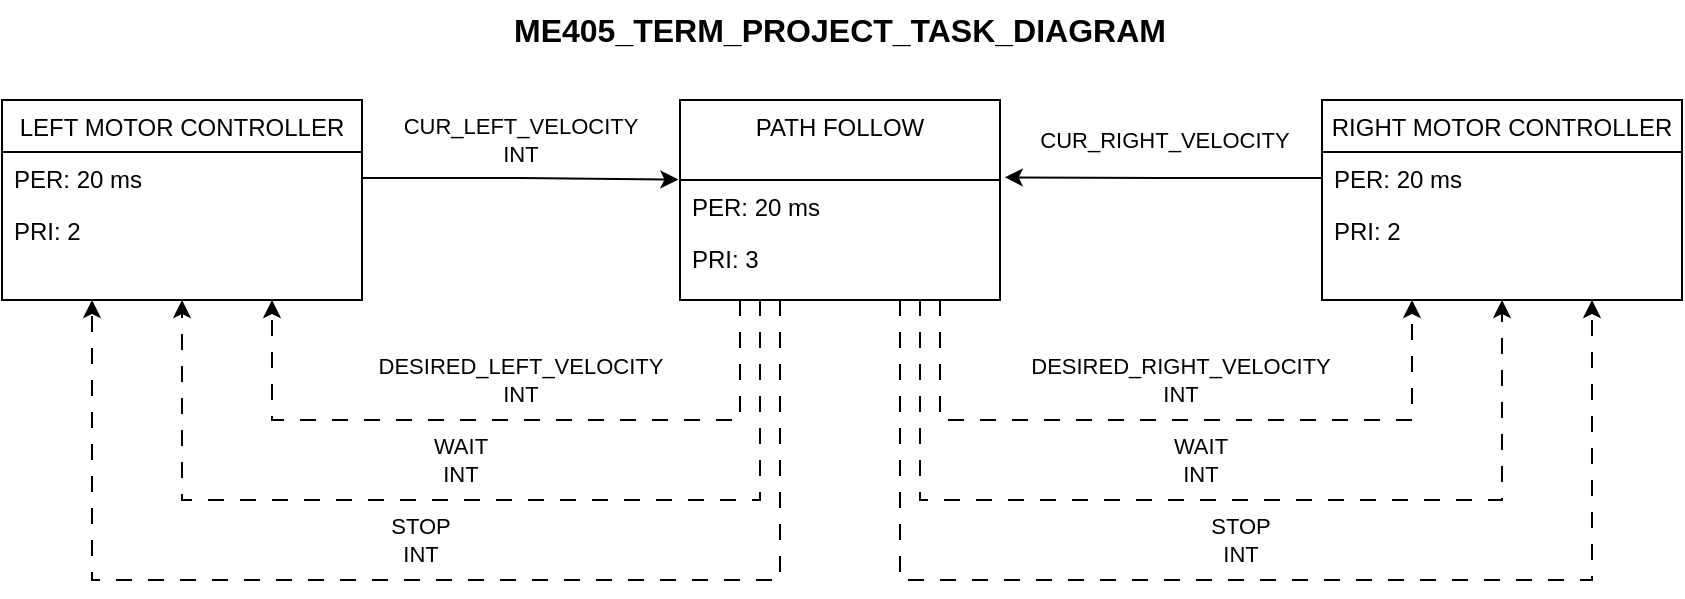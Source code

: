 <mxfile version="26.1.1">
  <diagram id="C5RBs43oDa-KdzZeNtuy" name="Page-1">
    <mxGraphModel dx="1471" dy="1133" grid="1" gridSize="10" guides="1" tooltips="1" connect="1" arrows="1" fold="1" page="1" pageScale="1" pageWidth="1169" pageHeight="827" math="0" shadow="0">
      <root>
        <mxCell id="WIyWlLk6GJQsqaUBKTNV-0" />
        <mxCell id="WIyWlLk6GJQsqaUBKTNV-1" parent="WIyWlLk6GJQsqaUBKTNV-0" />
        <mxCell id="OLBQN6s_IdL9KVqFqB7C-19" style="edgeStyle=orthogonalEdgeStyle;rounded=0;orthogonalLoop=1;jettySize=auto;html=1;entryX=0.25;entryY=1;entryDx=0;entryDy=0;dashed=1;dashPattern=8 8;" parent="WIyWlLk6GJQsqaUBKTNV-1" target="OLBQN6s_IdL9KVqFqB7C-2" edge="1">
          <mxGeometry relative="1" as="geometry">
            <Array as="points">
              <mxPoint x="490" y="320" />
              <mxPoint x="726" y="320" />
            </Array>
            <mxPoint x="490" y="260" as="sourcePoint" />
          </mxGeometry>
        </mxCell>
        <mxCell id="OLBQN6s_IdL9KVqFqB7C-22" value="DESIRED_RIGHT_VELOCITY&lt;div&gt;INT&lt;br&gt;&lt;/div&gt;" style="edgeLabel;html=1;align=center;verticalAlign=middle;resizable=0;points=[];" parent="OLBQN6s_IdL9KVqFqB7C-19" connectable="0" vertex="1">
          <mxGeometry x="0.539" y="-2" relative="1" as="geometry">
            <mxPoint x="-94" y="-22" as="offset" />
          </mxGeometry>
        </mxCell>
        <mxCell id="zkfFHV4jXpPFQw0GAbJ--0" value="PATH FOLLOW" style="swimlane;fontStyle=0;align=center;verticalAlign=top;childLayout=stackLayout;horizontal=1;startSize=40;horizontalStack=0;resizeParent=1;resizeLast=0;collapsible=1;marginBottom=0;rounded=0;shadow=0;strokeWidth=1;" parent="WIyWlLk6GJQsqaUBKTNV-1" vertex="1">
          <mxGeometry x="360" y="160" width="160" height="100" as="geometry">
            <mxRectangle x="230" y="140" width="160" height="26" as="alternateBounds" />
          </mxGeometry>
        </mxCell>
        <mxCell id="zkfFHV4jXpPFQw0GAbJ--1" value="PER: 20 ms" style="text;align=left;verticalAlign=top;spacingLeft=4;spacingRight=4;overflow=hidden;rotatable=0;points=[[0,0.5],[1,0.5]];portConstraint=eastwest;" parent="zkfFHV4jXpPFQw0GAbJ--0" vertex="1">
          <mxGeometry y="40" width="160" height="26" as="geometry" />
        </mxCell>
        <mxCell id="zkfFHV4jXpPFQw0GAbJ--2" value="PRI: 3" style="text;align=left;verticalAlign=top;spacingLeft=4;spacingRight=4;overflow=hidden;rotatable=0;points=[[0,0.5],[1,0.5]];portConstraint=eastwest;rounded=0;shadow=0;html=0;" parent="zkfFHV4jXpPFQw0GAbJ--0" vertex="1">
          <mxGeometry y="66" width="160" height="26" as="geometry" />
        </mxCell>
        <mxCell id="OLBQN6s_IdL9KVqFqB7C-26" style="edgeStyle=orthogonalEdgeStyle;rounded=0;orthogonalLoop=1;jettySize=auto;html=1;exitX=1;exitY=0.5;exitDx=0;exitDy=0;entryX=-0.005;entryY=-0.008;entryDx=0;entryDy=0;entryPerimeter=0;" parent="WIyWlLk6GJQsqaUBKTNV-1" source="zkfFHV4jXpPFQw0GAbJ--18" target="zkfFHV4jXpPFQw0GAbJ--1" edge="1">
          <mxGeometry relative="1" as="geometry">
            <Array as="points">
              <mxPoint x="280" y="199" />
              <mxPoint x="280" y="200" />
            </Array>
          </mxGeometry>
        </mxCell>
        <mxCell id="OLBQN6s_IdL9KVqFqB7C-30" value="CUR_LEFT_VELOCITY&lt;div&gt;INT&lt;br&gt;&lt;/div&gt;" style="edgeLabel;html=1;align=center;verticalAlign=middle;resizable=0;points=[];" parent="OLBQN6s_IdL9KVqFqB7C-26" connectable="0" vertex="1">
          <mxGeometry x="-0.049" y="1" relative="1" as="geometry">
            <mxPoint x="4" y="-18" as="offset" />
          </mxGeometry>
        </mxCell>
        <mxCell id="zkfFHV4jXpPFQw0GAbJ--17" value="LEFT MOTOR CONTROLLER" style="swimlane;fontStyle=0;align=center;verticalAlign=top;childLayout=stackLayout;horizontal=1;startSize=26;horizontalStack=0;resizeParent=1;resizeLast=0;collapsible=1;marginBottom=0;rounded=0;shadow=0;strokeWidth=1;" parent="WIyWlLk6GJQsqaUBKTNV-1" vertex="1">
          <mxGeometry x="21" y="160" width="180" height="100" as="geometry">
            <mxRectangle x="550" y="140" width="160" height="26" as="alternateBounds" />
          </mxGeometry>
        </mxCell>
        <mxCell id="zkfFHV4jXpPFQw0GAbJ--18" value="PER: 20 ms" style="text;align=left;verticalAlign=top;spacingLeft=4;spacingRight=4;overflow=hidden;rotatable=0;points=[[0,0.5],[1,0.5]];portConstraint=eastwest;" parent="zkfFHV4jXpPFQw0GAbJ--17" vertex="1">
          <mxGeometry y="26" width="180" height="26" as="geometry" />
        </mxCell>
        <mxCell id="zkfFHV4jXpPFQw0GAbJ--19" value="PRI: 2" style="text;align=left;verticalAlign=top;spacingLeft=4;spacingRight=4;overflow=hidden;rotatable=0;points=[[0,0.5],[1,0.5]];portConstraint=eastwest;rounded=0;shadow=0;html=0;" parent="zkfFHV4jXpPFQw0GAbJ--17" vertex="1">
          <mxGeometry y="52" width="180" height="26" as="geometry" />
        </mxCell>
        <mxCell id="OLBQN6s_IdL9KVqFqB7C-28" style="edgeStyle=orthogonalEdgeStyle;rounded=0;orthogonalLoop=1;jettySize=auto;html=1;exitX=0;exitY=0.5;exitDx=0;exitDy=0;entryX=1.015;entryY=-0.051;entryDx=0;entryDy=0;entryPerimeter=0;" parent="WIyWlLk6GJQsqaUBKTNV-1" source="OLBQN6s_IdL9KVqFqB7C-3" target="zkfFHV4jXpPFQw0GAbJ--1" edge="1">
          <mxGeometry relative="1" as="geometry" />
        </mxCell>
        <mxCell id="OLBQN6s_IdL9KVqFqB7C-32" value="CUR_RIGHT_VELOCITY" style="edgeLabel;html=1;align=center;verticalAlign=middle;resizable=0;points=[];" parent="OLBQN6s_IdL9KVqFqB7C-28" connectable="0" vertex="1">
          <mxGeometry x="-0.034" y="2" relative="1" as="geometry">
            <mxPoint x="-3" y="-21" as="offset" />
          </mxGeometry>
        </mxCell>
        <mxCell id="OLBQN6s_IdL9KVqFqB7C-2" value="RIGHT MOTOR CONTROLLER" style="swimlane;fontStyle=0;align=center;verticalAlign=top;childLayout=stackLayout;horizontal=1;startSize=26;horizontalStack=0;resizeParent=1;resizeLast=0;collapsible=1;marginBottom=0;rounded=0;shadow=0;strokeWidth=1;" parent="WIyWlLk6GJQsqaUBKTNV-1" vertex="1">
          <mxGeometry x="681" y="160" width="180" height="100" as="geometry">
            <mxRectangle x="550" y="140" width="160" height="26" as="alternateBounds" />
          </mxGeometry>
        </mxCell>
        <mxCell id="OLBQN6s_IdL9KVqFqB7C-3" value="PER: 20 ms" style="text;align=left;verticalAlign=top;spacingLeft=4;spacingRight=4;overflow=hidden;rotatable=0;points=[[0,0.5],[1,0.5]];portConstraint=eastwest;" parent="OLBQN6s_IdL9KVqFqB7C-2" vertex="1">
          <mxGeometry y="26" width="180" height="26" as="geometry" />
        </mxCell>
        <mxCell id="OLBQN6s_IdL9KVqFqB7C-4" value="PRI: 2" style="text;align=left;verticalAlign=top;spacingLeft=4;spacingRight=4;overflow=hidden;rotatable=0;points=[[0,0.5],[1,0.5]];portConstraint=eastwest;rounded=0;shadow=0;html=0;" parent="OLBQN6s_IdL9KVqFqB7C-2" vertex="1">
          <mxGeometry y="52" width="180" height="26" as="geometry" />
        </mxCell>
        <mxCell id="vtS-NNDpnHK3G81qCPts-14" value="" style="endArrow=classic;html=1;rounded=0;entryX=0.75;entryY=1;entryDx=0;entryDy=0;dashed=1;dashPattern=8 8;" parent="WIyWlLk6GJQsqaUBKTNV-1" target="zkfFHV4jXpPFQw0GAbJ--17" edge="1">
          <mxGeometry width="50" height="50" relative="1" as="geometry">
            <mxPoint x="390" y="260" as="sourcePoint" />
            <mxPoint x="440" y="310" as="targetPoint" />
            <Array as="points">
              <mxPoint x="390" y="320" />
              <mxPoint x="156" y="320" />
            </Array>
          </mxGeometry>
        </mxCell>
        <mxCell id="vtS-NNDpnHK3G81qCPts-15" value="DESIRED_LEFT_VELOCITY&lt;div&gt;INT&lt;br&gt;&lt;/div&gt;" style="edgeLabel;html=1;align=center;verticalAlign=middle;resizable=0;points=[];" parent="WIyWlLk6GJQsqaUBKTNV-1" connectable="0" vertex="1">
          <mxGeometry x="279.997" y="300.0" as="geometry" />
        </mxCell>
        <mxCell id="jYvZLxh6S1slwgtpNbhA-0" value="" style="endArrow=classic;html=1;rounded=0;dashed=1;dashPattern=8 8;entryX=0.5;entryY=1;entryDx=0;entryDy=0;exitX=0.25;exitY=1;exitDx=0;exitDy=0;" parent="WIyWlLk6GJQsqaUBKTNV-1" source="zkfFHV4jXpPFQw0GAbJ--0" target="zkfFHV4jXpPFQw0GAbJ--17" edge="1">
          <mxGeometry width="50" height="50" relative="1" as="geometry">
            <mxPoint x="410" y="260" as="sourcePoint" />
            <mxPoint x="140" y="260" as="targetPoint" />
            <Array as="points">
              <mxPoint x="400" y="360" />
              <mxPoint x="270" y="360" />
              <mxPoint x="111" y="360" />
            </Array>
          </mxGeometry>
        </mxCell>
        <mxCell id="jYvZLxh6S1slwgtpNbhA-1" value="WAIT&lt;div&gt;INT&lt;br&gt;&lt;/div&gt;" style="edgeLabel;html=1;align=center;verticalAlign=middle;resizable=0;points=[];" parent="WIyWlLk6GJQsqaUBKTNV-1" connectable="0" vertex="1">
          <mxGeometry x="249.997" y="340.0" as="geometry" />
        </mxCell>
        <mxCell id="jYvZLxh6S1slwgtpNbhA-2" value="" style="endArrow=classic;html=1;rounded=0;dashed=1;dashPattern=8 8;entryX=0.25;entryY=1;entryDx=0;entryDy=0;" parent="WIyWlLk6GJQsqaUBKTNV-1" target="zkfFHV4jXpPFQw0GAbJ--17" edge="1">
          <mxGeometry width="50" height="50" relative="1" as="geometry">
            <mxPoint x="410" y="260" as="sourcePoint" />
            <mxPoint x="130" y="260" as="targetPoint" />
            <Array as="points">
              <mxPoint x="410" y="400" />
              <mxPoint x="270" y="400" />
              <mxPoint x="66" y="400" />
            </Array>
          </mxGeometry>
        </mxCell>
        <mxCell id="jYvZLxh6S1slwgtpNbhA-3" value="STOP&lt;div&gt;INT&lt;br&gt;&lt;/div&gt;" style="edgeLabel;html=1;align=center;verticalAlign=middle;resizable=0;points=[];" parent="WIyWlLk6GJQsqaUBKTNV-1" connectable="0" vertex="1">
          <mxGeometry x="229.997" y="380.0" as="geometry" />
        </mxCell>
        <mxCell id="jYvZLxh6S1slwgtpNbhA-4" value="WAIT&lt;div&gt;INT&lt;br&gt;&lt;/div&gt;" style="edgeLabel;html=1;align=center;verticalAlign=middle;resizable=0;points=[];" parent="WIyWlLk6GJQsqaUBKTNV-1" connectable="0" vertex="1">
          <mxGeometry x="619.997" y="340.0" as="geometry" />
        </mxCell>
        <mxCell id="jYvZLxh6S1slwgtpNbhA-5" value="STOP&lt;div&gt;INT&lt;br&gt;&lt;/div&gt;" style="edgeLabel;html=1;align=center;verticalAlign=middle;resizable=0;points=[];" parent="WIyWlLk6GJQsqaUBKTNV-1" connectable="0" vertex="1">
          <mxGeometry x="639.997" y="380.0" as="geometry" />
        </mxCell>
        <mxCell id="jYvZLxh6S1slwgtpNbhA-8" value="" style="endArrow=classic;html=1;rounded=0;dashed=1;dashPattern=8 8;exitX=0.75;exitY=1;exitDx=0;exitDy=0;entryX=0.5;entryY=1;entryDx=0;entryDy=0;" parent="WIyWlLk6GJQsqaUBKTNV-1" source="zkfFHV4jXpPFQw0GAbJ--0" target="OLBQN6s_IdL9KVqFqB7C-2" edge="1">
          <mxGeometry width="50" height="50" relative="1" as="geometry">
            <mxPoint x="804" y="274" as="sourcePoint" />
            <mxPoint x="790" y="260" as="targetPoint" />
            <Array as="points">
              <mxPoint x="480" y="360" />
              <mxPoint x="771" y="360" />
            </Array>
          </mxGeometry>
        </mxCell>
        <mxCell id="jYvZLxh6S1slwgtpNbhA-9" value="" style="endArrow=classic;html=1;rounded=0;dashed=1;dashPattern=8 8;entryX=0.75;entryY=1;entryDx=0;entryDy=0;" parent="WIyWlLk6GJQsqaUBKTNV-1" target="OLBQN6s_IdL9KVqFqB7C-2" edge="1">
          <mxGeometry width="50" height="50" relative="1" as="geometry">
            <mxPoint x="470" y="260" as="sourcePoint" />
            <mxPoint x="470" y="274" as="targetPoint" />
            <Array as="points">
              <mxPoint x="470" y="400" />
              <mxPoint x="816" y="400" />
            </Array>
          </mxGeometry>
        </mxCell>
        <mxCell id="VMcUV8qepghhg_bURHIM-3" value="&lt;font style=&quot;font-size: 16px;&quot;&gt;&lt;b&gt;ME405_TERM_PROJECT_TASK_DIAGRAM&lt;/b&gt;&lt;/font&gt;" style="text;html=1;align=center;verticalAlign=middle;whiteSpace=wrap;rounded=0;" vertex="1" parent="WIyWlLk6GJQsqaUBKTNV-1">
          <mxGeometry x="270" y="110" width="340" height="30" as="geometry" />
        </mxCell>
      </root>
    </mxGraphModel>
  </diagram>
</mxfile>
